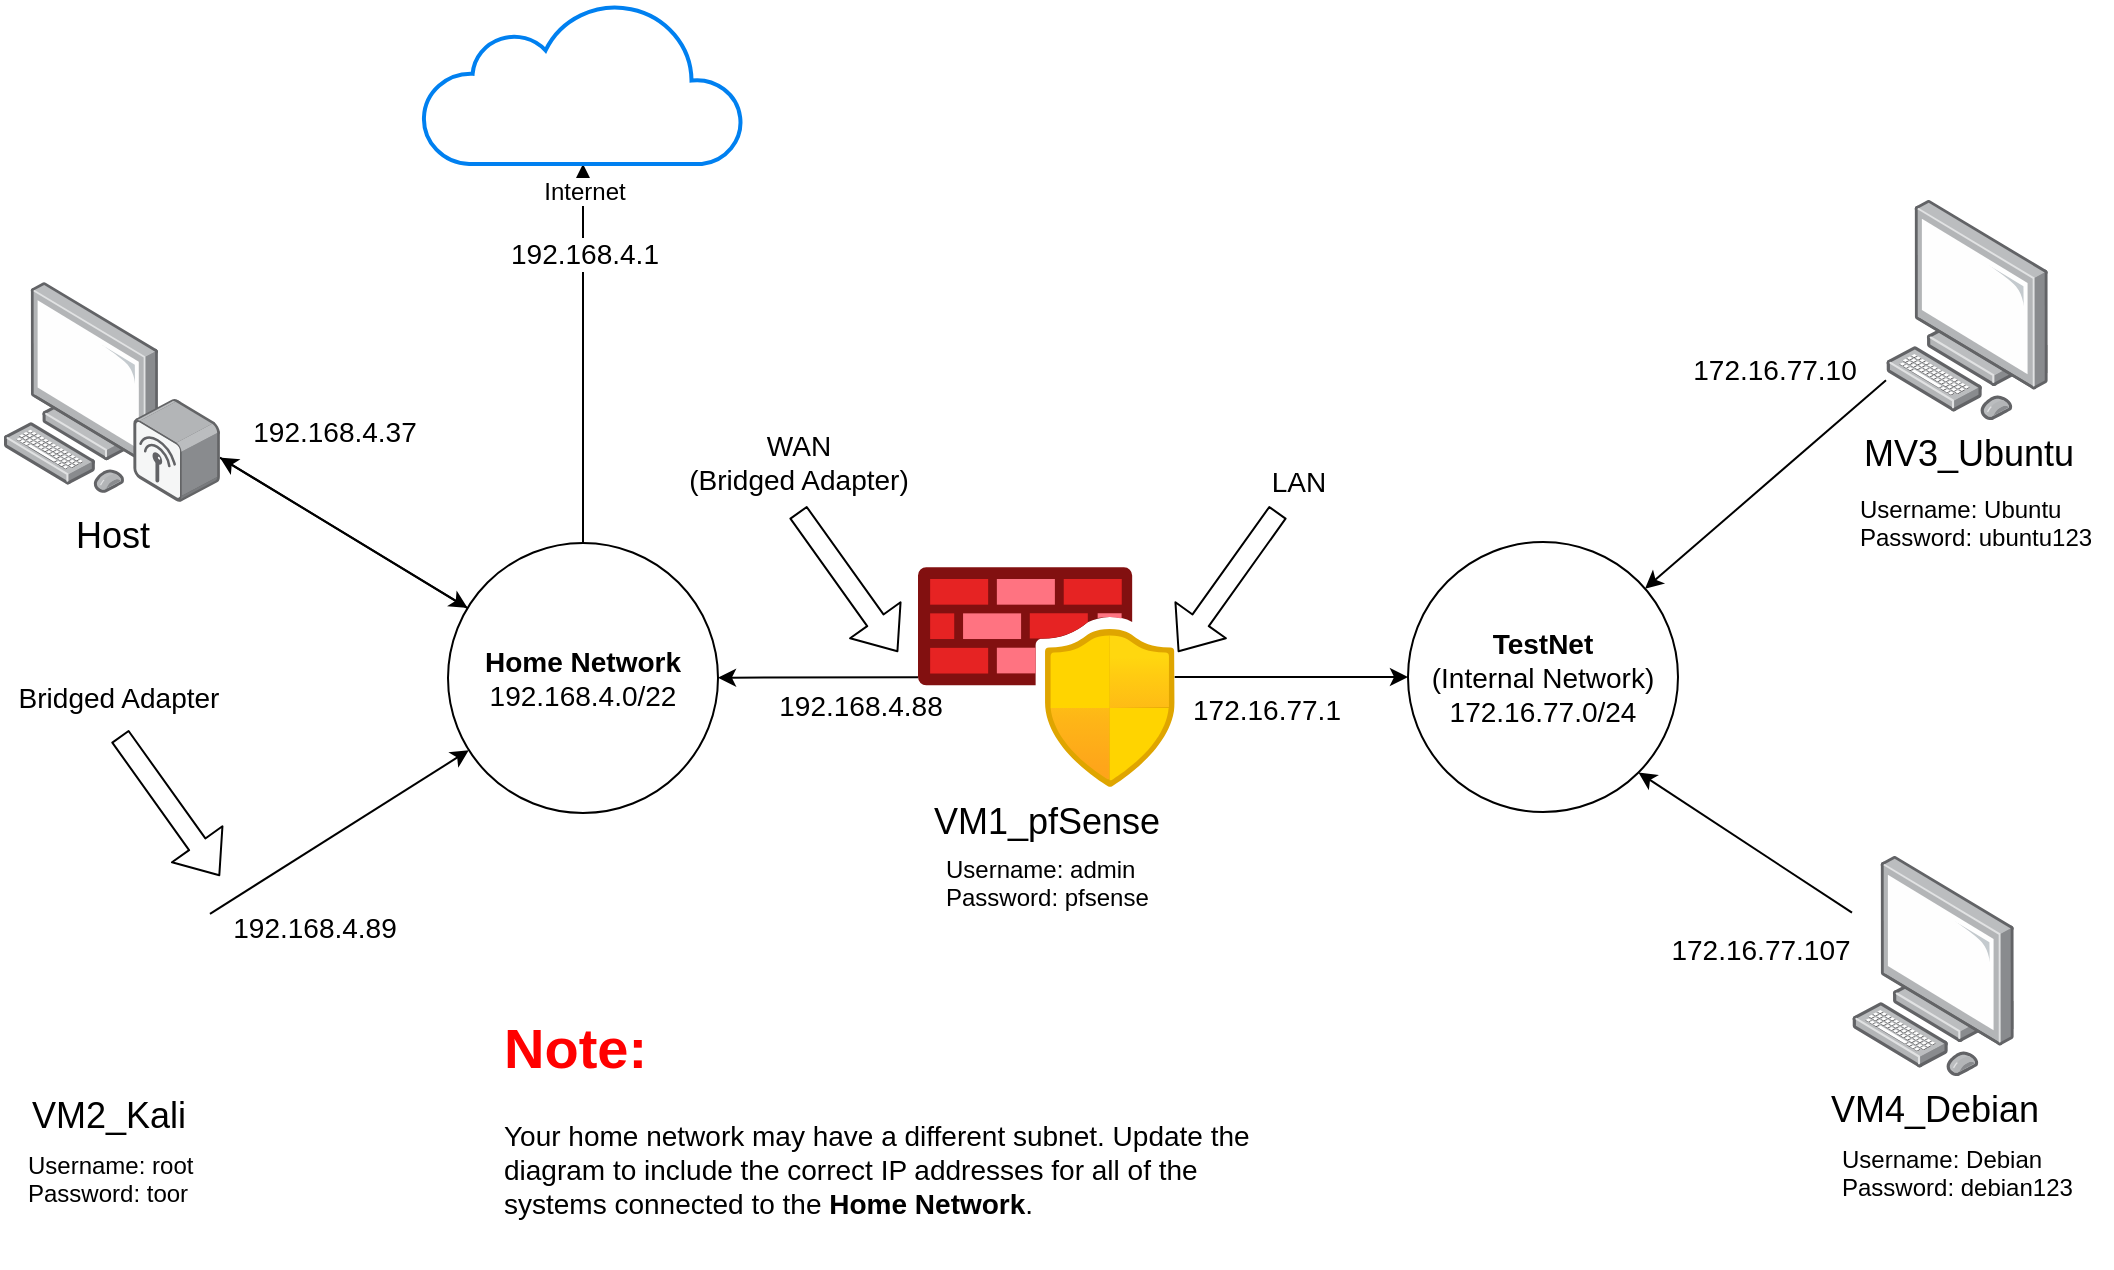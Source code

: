 <mxfile version="20.8.18" type="device"><diagram id="onwVJdVeFw2JJMZMpbar" name="Page-1"><mxGraphModel dx="1466" dy="644" grid="0" gridSize="10" guides="1" tooltips="1" connect="1" arrows="1" fold="1" page="1" pageScale="1" pageWidth="1100" pageHeight="850" math="0" shadow="0"><root><mxCell id="0"/><mxCell id="1" parent="0"/><mxCell id="Qlqv04-Tlje2cSwhAkXU-11" value="" style="rounded=0;orthogonalLoop=1;jettySize=auto;html=1;" parent="1" source="Qlqv04-Tlje2cSwhAkXU-2" target="Qlqv04-Tlje2cSwhAkXU-7" edge="1"><mxGeometry relative="1" as="geometry"/></mxCell><mxCell id="Qlqv04-Tlje2cSwhAkXU-34" value="&lt;font style=&quot;font-size: 14px&quot;&gt;192.168.4.89&lt;/font&gt;" style="edgeLabel;html=1;align=center;verticalAlign=middle;resizable=0;points=[];" parent="Qlqv04-Tlje2cSwhAkXU-11" vertex="1" connectable="0"><mxGeometry x="-0.274" relative="1" as="geometry"><mxPoint x="5" y="36" as="offset"/></mxGeometry></mxCell><mxCell id="Qlqv04-Tlje2cSwhAkXU-2" value="&lt;font style=&quot;font-size: 18px&quot;&gt;VM2_Kali&lt;/font&gt;" style="shape=image;html=1;verticalAlign=top;verticalLabelPosition=bottom;labelBackgroundColor=#ffffff;imageAspect=0;aspect=fixed;image=https://cdn3.iconfinder.com/data/icons/computing-technology/74/Hacker_computer-RAD-128.png" parent="1" vertex="1"><mxGeometry x="43" y="622" width="103" height="103" as="geometry"/></mxCell><mxCell id="Qlqv04-Tlje2cSwhAkXU-13" value="" style="edgeStyle=orthogonalEdgeStyle;rounded=0;orthogonalLoop=1;jettySize=auto;html=1;" parent="1" source="Qlqv04-Tlje2cSwhAkXU-3" target="Qlqv04-Tlje2cSwhAkXU-5" edge="1"><mxGeometry relative="1" as="geometry"/></mxCell><mxCell id="Qlqv04-Tlje2cSwhAkXU-37" value="&lt;font style=&quot;font-size: 14px&quot;&gt;172.16.77.1&lt;/font&gt;" style="edgeLabel;html=1;align=center;verticalAlign=middle;resizable=0;points=[];" parent="Qlqv04-Tlje2cSwhAkXU-13" vertex="1" connectable="0"><mxGeometry x="-0.135" relative="1" as="geometry"><mxPoint x="-5" y="16" as="offset"/></mxGeometry></mxCell><mxCell id="Qlqv04-Tlje2cSwhAkXU-17" value="" style="edgeStyle=none;rounded=0;orthogonalLoop=1;jettySize=auto;html=1;" parent="1" source="Qlqv04-Tlje2cSwhAkXU-3" target="Qlqv04-Tlje2cSwhAkXU-7" edge="1"><mxGeometry relative="1" as="geometry"/></mxCell><mxCell id="Qlqv04-Tlje2cSwhAkXU-35" value="&lt;font style=&quot;font-size: 14px&quot;&gt;192.168.4.88&lt;/font&gt;" style="edgeLabel;html=1;align=center;verticalAlign=middle;resizable=0;points=[];" parent="Qlqv04-Tlje2cSwhAkXU-17" vertex="1" connectable="0"><mxGeometry x="0.298" y="-1" relative="1" as="geometry"><mxPoint x="36" y="15" as="offset"/></mxGeometry></mxCell><mxCell id="Qlqv04-Tlje2cSwhAkXU-3" value="&lt;font style=&quot;font-size: 18px&quot;&gt;VM1_pfSense&lt;/font&gt;" style="aspect=fixed;html=1;points=[];align=center;image;fontSize=12;image=img/lib/azure2/networking/Azure_Firewall_Manager.svg;" parent="1" vertex="1"><mxGeometry x="500" y="467.5" width="128.33" height="110" as="geometry"/></mxCell><mxCell id="Qlqv04-Tlje2cSwhAkXU-16" value="" style="edgeStyle=none;rounded=0;orthogonalLoop=1;jettySize=auto;html=1;" parent="1" source="Qlqv04-Tlje2cSwhAkXU-4" target="Qlqv04-Tlje2cSwhAkXU-5" edge="1"><mxGeometry relative="1" as="geometry"/></mxCell><mxCell id="Qlqv04-Tlje2cSwhAkXU-36" value="&lt;font style=&quot;font-size: 14px&quot;&gt;172.16.77.10&lt;/font&gt;" style="edgeLabel;html=1;align=center;verticalAlign=middle;resizable=0;points=[];" parent="Qlqv04-Tlje2cSwhAkXU-16" vertex="1" connectable="0"><mxGeometry x="0.392" relative="1" as="geometry"><mxPoint x="28" y="-78" as="offset"/></mxGeometry></mxCell><mxCell id="Qlqv04-Tlje2cSwhAkXU-4" value="&lt;font style=&quot;font-size: 18px&quot;&gt;MV3_Ubuntu&lt;/font&gt;" style="points=[];aspect=fixed;html=1;align=center;shadow=0;dashed=0;image;image=img/lib/allied_telesis/computer_and_terminals/Personal_Computer.svg;" parent="1" vertex="1"><mxGeometry x="984" y="284" width="81.17" height="110" as="geometry"/></mxCell><mxCell id="Qlqv04-Tlje2cSwhAkXU-5" value="&lt;font style=&quot;font-size: 14px&quot;&gt;&lt;b&gt;TestNet&lt;/b&gt;&lt;br&gt;(Internal Network)&lt;br&gt;172.16.77.0/24&lt;/font&gt;" style="ellipse;whiteSpace=wrap;html=1;" parent="1" vertex="1"><mxGeometry x="745" y="455" width="135" height="135" as="geometry"/></mxCell><mxCell id="Qlqv04-Tlje2cSwhAkXU-19" value="" style="edgeStyle=none;rounded=0;orthogonalLoop=1;jettySize=auto;html=1;" parent="1" source="Qlqv04-Tlje2cSwhAkXU-7" target="Qlqv04-Tlje2cSwhAkXU-8" edge="1"><mxGeometry relative="1" as="geometry"/></mxCell><mxCell id="Qlqv04-Tlje2cSwhAkXU-21" value="&lt;font style=&quot;font-size: 14px&quot;&gt;192.168.4.1&lt;/font&gt;" style="edgeLabel;html=1;align=center;verticalAlign=middle;resizable=0;points=[];" parent="Qlqv04-Tlje2cSwhAkXU-19" vertex="1" connectable="0"><mxGeometry x="-0.214" y="-1" relative="1" as="geometry"><mxPoint x="-1" y="-70" as="offset"/></mxGeometry></mxCell><mxCell id="l8uL4SZF4RUeYNCq68Ja-1" value="" style="edgeStyle=none;rounded=0;orthogonalLoop=1;jettySize=auto;html=1;" parent="1" source="Qlqv04-Tlje2cSwhAkXU-6" target="Qlqv04-Tlje2cSwhAkXU-7" edge="1"><mxGeometry relative="1" as="geometry"/></mxCell><mxCell id="Qlqv04-Tlje2cSwhAkXU-6" value="&lt;font style=&quot;font-size: 18px&quot;&gt;Host&lt;/font&gt;" style="points=[];aspect=fixed;html=1;align=center;shadow=0;dashed=0;image;image=img/lib/allied_telesis/computer_and_terminals/Personal_Computer_Wireless.svg;" parent="1" vertex="1"><mxGeometry x="43" y="325" width="107.94" height="110" as="geometry"/></mxCell><mxCell id="Qlqv04-Tlje2cSwhAkXU-18" value="" style="edgeStyle=none;rounded=0;orthogonalLoop=1;jettySize=auto;html=1;" parent="1" source="Qlqv04-Tlje2cSwhAkXU-7" target="Qlqv04-Tlje2cSwhAkXU-6" edge="1"><mxGeometry relative="1" as="geometry"/></mxCell><mxCell id="Qlqv04-Tlje2cSwhAkXU-20" value="&lt;font style=&quot;font-size: 14px&quot;&gt;192.168.4.37&lt;/font&gt;" style="edgeLabel;html=1;align=center;verticalAlign=middle;resizable=0;points=[];" parent="Qlqv04-Tlje2cSwhAkXU-18" vertex="1" connectable="0"><mxGeometry x="-0.092" relative="1" as="geometry"><mxPoint x="-11" y="-54" as="offset"/></mxGeometry></mxCell><mxCell id="Qlqv04-Tlje2cSwhAkXU-7" value="&lt;font style=&quot;font-size: 14px&quot;&gt;&lt;b&gt;Home Network&lt;/b&gt;&lt;br&gt;192.168.4.0/22&lt;/font&gt;" style="ellipse;whiteSpace=wrap;html=1;" parent="1" vertex="1"><mxGeometry x="265" y="455.5" width="135" height="135" as="geometry"/></mxCell><mxCell id="Qlqv04-Tlje2cSwhAkXU-8" value="Internet" style="html=1;verticalLabelPosition=bottom;align=center;labelBackgroundColor=#ffffff;verticalAlign=top;strokeWidth=2;strokeColor=#0080F0;shadow=0;dashed=0;shape=mxgraph.ios7.icons.cloud;" parent="1" vertex="1"><mxGeometry x="252.5" y="185" width="160" height="81" as="geometry"/></mxCell><mxCell id="Qlqv04-Tlje2cSwhAkXU-38" value="" style="endArrow=classic;html=1;shape=flexArrow;" parent="1" edge="1"><mxGeometry width="50" height="50" relative="1" as="geometry"><mxPoint x="680" y="440" as="sourcePoint"/><mxPoint x="630" y="510" as="targetPoint"/></mxGeometry></mxCell><mxCell id="Qlqv04-Tlje2cSwhAkXU-39" value="&lt;span style=&quot;font-size: 14px&quot;&gt;LAN&lt;/span&gt;" style="text;html=1;align=center;verticalAlign=middle;resizable=0;points=[];autosize=1;strokeColor=none;" parent="1" vertex="1"><mxGeometry x="670" y="415" width="40" height="20" as="geometry"/></mxCell><mxCell id="Qlqv04-Tlje2cSwhAkXU-41" value="" style="endArrow=classic;html=1;shape=flexArrow;" parent="1" edge="1"><mxGeometry width="50" height="50" relative="1" as="geometry"><mxPoint x="440" y="440" as="sourcePoint"/><mxPoint x="490" y="510" as="targetPoint"/></mxGeometry></mxCell><mxCell id="Qlqv04-Tlje2cSwhAkXU-42" value="&lt;span style=&quot;font-size: 14px&quot;&gt;WAN&lt;br&gt;(Bridged Adapter)&lt;br&gt;&lt;/span&gt;" style="text;html=1;align=center;verticalAlign=middle;resizable=0;points=[];autosize=1;strokeColor=none;" parent="1" vertex="1"><mxGeometry x="376" y="392" width="128" height="46" as="geometry"/></mxCell><mxCell id="NbIdMFUvdCg_XoAAZpKN-4" value="&lt;font style=&quot;font-size: 18px&quot;&gt;VM4_Debian&lt;/font&gt;" style="points=[];aspect=fixed;html=1;align=center;shadow=0;dashed=0;image;image=img/lib/allied_telesis/computer_and_terminals/Personal_Computer.svg;" parent="1" vertex="1"><mxGeometry x="967" y="612" width="81.17" height="110" as="geometry"/></mxCell><mxCell id="NbIdMFUvdCg_XoAAZpKN-5" value="" style="edgeStyle=none;rounded=0;orthogonalLoop=1;jettySize=auto;html=1;entryX=1;entryY=1;entryDx=0;entryDy=0;" parent="1" source="NbIdMFUvdCg_XoAAZpKN-4" target="Qlqv04-Tlje2cSwhAkXU-5" edge="1"><mxGeometry relative="1" as="geometry"><mxPoint x="994" y="382.916" as="sourcePoint"/><mxPoint x="869.962" y="486.572" as="targetPoint"/></mxGeometry></mxCell><mxCell id="NbIdMFUvdCg_XoAAZpKN-6" value="&lt;font style=&quot;font-size: 14px&quot;&gt;172.16.77.107&lt;/font&gt;" style="edgeLabel;html=1;align=center;verticalAlign=middle;resizable=0;points=[];" parent="NbIdMFUvdCg_XoAAZpKN-5" vertex="1" connectable="0"><mxGeometry x="0.392" relative="1" as="geometry"><mxPoint x="28" y="67" as="offset"/></mxGeometry></mxCell><mxCell id="NbIdMFUvdCg_XoAAZpKN-8" value="&lt;h1&gt;Note:&lt;/h1&gt;&lt;p&gt;&lt;font color=&quot;#000000&quot;&gt;Your home network may have a different subnet. Update the diagram to include the correct IP addresses for all of the systems connected to the &lt;b&gt;Home Network&lt;/b&gt;.&lt;/font&gt;&lt;/p&gt;" style="text;html=1;strokeColor=none;fillColor=none;spacing=5;spacingTop=-20;whiteSpace=wrap;overflow=hidden;rounded=0;fontSize=14;fontColor=#FF0000;" parent="1" vertex="1"><mxGeometry x="288" y="683" width="391" height="135" as="geometry"/></mxCell><mxCell id="l8uL4SZF4RUeYNCq68Ja-2" value="Username: root&#10;Password: toor" style="text;whiteSpace=wrap;html=1;" parent="1" vertex="1"><mxGeometry x="53" y="753" width="111" height="51" as="geometry"/></mxCell><mxCell id="l8uL4SZF4RUeYNCq68Ja-3" value="Username: admin&#10;Password: pfsense" style="text;whiteSpace=wrap;html=1;" parent="1" vertex="1"><mxGeometry x="512" y="605" width="129" height="51" as="geometry"/></mxCell><mxCell id="l8uL4SZF4RUeYNCq68Ja-4" value="Username: Ubuntu&#10;Password: ubuntu123" style="text;whiteSpace=wrap;html=1;" parent="1" vertex="1"><mxGeometry x="969" y="425" width="126" height="51" as="geometry"/></mxCell><mxCell id="l8uL4SZF4RUeYNCq68Ja-5" value="Username: Debian&lt;br&gt;Password: debian123" style="text;whiteSpace=wrap;html=1;" parent="1" vertex="1"><mxGeometry x="960" y="750" width="137" height="51" as="geometry"/></mxCell><mxCell id="lvNhZmCiqbn2oFkH3sEX-1" value="" style="endArrow=classic;html=1;shape=flexArrow;" edge="1" parent="1"><mxGeometry width="50" height="50" relative="1" as="geometry"><mxPoint x="100.94" y="552" as="sourcePoint"/><mxPoint x="150.94" y="622" as="targetPoint"/></mxGeometry></mxCell><mxCell id="lvNhZmCiqbn2oFkH3sEX-3" value="&lt;span style=&quot;font-size: 14px&quot;&gt;Bridged Adapter&lt;br&gt;&lt;/span&gt;" style="text;html=1;align=center;verticalAlign=middle;resizable=0;points=[];autosize=1;strokeColor=none;" vertex="1" parent="1"><mxGeometry x="41" y="518.5" width="118" height="29" as="geometry"/></mxCell></root></mxGraphModel></diagram></mxfile>
